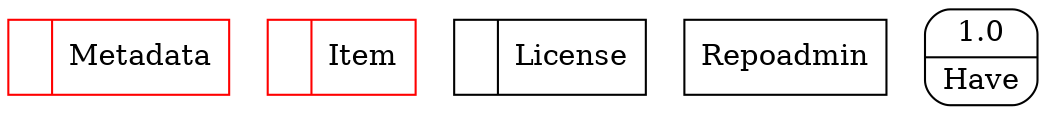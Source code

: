 digraph dfd2{ 
node[shape=record]
200 [label="<f0>  |<f1> Metadata " color=red];
201 [label="<f0>  |<f1> Item " color=red];
202 [label="<f0>  |<f1> License " ];
203 [label="Repoadmin" shape=box];
204 [label="{<f0> 1.0|<f1> Have }" shape=Mrecord];
}